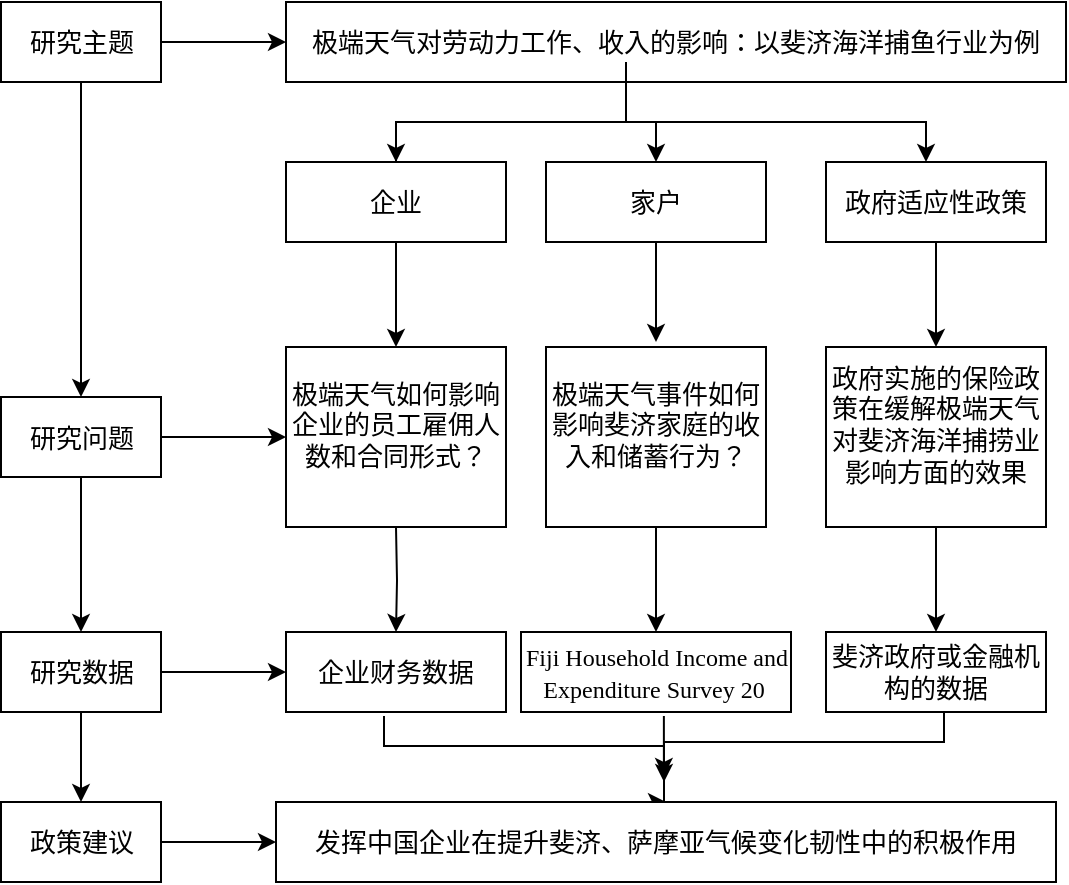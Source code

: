 <mxfile version="24.7.4">
  <diagram name="第 1 页" id="TJlREFRVbjQbi90u0qth">
    <mxGraphModel dx="794" dy="420" grid="1" gridSize="10" guides="1" tooltips="1" connect="1" arrows="1" fold="1" page="1" pageScale="1" pageWidth="827" pageHeight="1169" math="0" shadow="0">
      <root>
        <mxCell id="0" />
        <mxCell id="1" parent="0" />
        <mxCell id="6NIygA2UcwXDgmvHAig5-2" value="&lt;div&gt;极端天气对劳动力工作、收入的影响：以斐济海洋捕鱼行业为例&lt;/div&gt;" style="rounded=0;whiteSpace=wrap;html=1;fontFamily=宋体;fontSize=13;" parent="1" vertex="1">
          <mxGeometry x="380" y="40" width="390" height="40" as="geometry" />
        </mxCell>
        <mxCell id="39m7SFtXW_pnDy7DZffh-7" value="" style="edgeStyle=orthogonalEdgeStyle;rounded=0;orthogonalLoop=1;jettySize=auto;html=1;" edge="1" parent="1" source="6NIygA2UcwXDgmvHAig5-5" target="6NIygA2UcwXDgmvHAig5-24">
          <mxGeometry relative="1" as="geometry" />
        </mxCell>
        <mxCell id="6NIygA2UcwXDgmvHAig5-5" value="政府适应性政策" style="rounded=0;whiteSpace=wrap;html=1;fontFamily=宋体;fontSize=13;" parent="1" vertex="1">
          <mxGeometry x="650" y="120" width="110" height="40" as="geometry" />
        </mxCell>
        <mxCell id="6NIygA2UcwXDgmvHAig5-58" style="edgeStyle=orthogonalEdgeStyle;rounded=0;orthogonalLoop=1;jettySize=auto;html=1;fontFamily=宋体;fontSize=13;" parent="1" source="6NIygA2UcwXDgmvHAig5-10" edge="1">
          <mxGeometry relative="1" as="geometry">
            <mxPoint x="435.0" y="130" as="targetPoint" />
          </mxGeometry>
        </mxCell>
        <mxCell id="39m7SFtXW_pnDy7DZffh-3" value="" style="edgeStyle=orthogonalEdgeStyle;rounded=0;orthogonalLoop=1;jettySize=auto;html=1;" edge="1" parent="1" source="6NIygA2UcwXDgmvHAig5-10">
          <mxGeometry relative="1" as="geometry">
            <mxPoint x="435" y="212.5" as="targetPoint" />
          </mxGeometry>
        </mxCell>
        <mxCell id="6NIygA2UcwXDgmvHAig5-10" value="企业" style="rounded=0;whiteSpace=wrap;html=1;fontFamily=宋体;fontSize=13;" parent="1" vertex="1">
          <mxGeometry x="380" y="120" width="110" height="40" as="geometry" />
        </mxCell>
        <mxCell id="6NIygA2UcwXDgmvHAig5-88" style="edgeStyle=orthogonalEdgeStyle;rounded=0;orthogonalLoop=1;jettySize=auto;html=1;exitX=0.5;exitY=1;exitDx=0;exitDy=0;fontFamily=宋体;fontSize=13;" parent="1" edge="1">
          <mxGeometry relative="1" as="geometry">
            <mxPoint x="709.0" y="395" as="sourcePoint" />
            <Array as="points">
              <mxPoint x="709" y="410" />
              <mxPoint x="569" y="410" />
            </Array>
            <mxPoint x="570" y="440" as="targetPoint" />
          </mxGeometry>
        </mxCell>
        <mxCell id="6NIygA2UcwXDgmvHAig5-86" style="edgeStyle=orthogonalEdgeStyle;rounded=0;orthogonalLoop=1;jettySize=auto;html=1;exitX=0.5;exitY=1;exitDx=0;exitDy=0;fontFamily=宋体;fontSize=13;" parent="1" edge="1">
          <mxGeometry relative="1" as="geometry">
            <mxPoint x="429.0" y="397" as="sourcePoint" />
            <Array as="points">
              <mxPoint x="429" y="412" />
              <mxPoint x="569" y="412" />
            </Array>
            <mxPoint x="569" y="430" as="targetPoint" />
          </mxGeometry>
        </mxCell>
        <mxCell id="6NIygA2UcwXDgmvHAig5-63" value="" style="edgeStyle=orthogonalEdgeStyle;rounded=0;orthogonalLoop=1;jettySize=auto;html=1;fontFamily=宋体;fontSize=13;" parent="1" target="6NIygA2UcwXDgmvHAig5-50" edge="1">
          <mxGeometry relative="1" as="geometry">
            <mxPoint x="435" y="302.5" as="sourcePoint" />
          </mxGeometry>
        </mxCell>
        <mxCell id="39m7SFtXW_pnDy7DZffh-5" value="" style="edgeStyle=orthogonalEdgeStyle;rounded=0;orthogonalLoop=1;jettySize=auto;html=1;" edge="1" parent="1" source="6NIygA2UcwXDgmvHAig5-19" target="6NIygA2UcwXDgmvHAig5-49">
          <mxGeometry relative="1" as="geometry" />
        </mxCell>
        <mxCell id="6NIygA2UcwXDgmvHAig5-19" value="极端天气事件如何影响斐济家庭的收入和储蓄行为？&lt;br&gt;&lt;p style=&quot;margin-top: 0cm; margin-right: 0cm; margin-left: 22pt; text-align: justify; line-height: 150%; font-size: 13px;&quot; class=&quot;MsoListParagraph&quot;&gt;&lt;span style=&quot;font-size: 13px;&quot; lang=&quot;EN-US&quot;&gt;&lt;/span&gt;&lt;/p&gt;" style="rounded=0;whiteSpace=wrap;html=1;fontFamily=宋体;fontSize=13;" parent="1" vertex="1">
          <mxGeometry x="510" y="212.5" width="110" height="90" as="geometry" />
        </mxCell>
        <mxCell id="39m7SFtXW_pnDy7DZffh-6" value="" style="edgeStyle=orthogonalEdgeStyle;rounded=0;orthogonalLoop=1;jettySize=auto;html=1;" edge="1" parent="1" source="6NIygA2UcwXDgmvHAig5-24" target="6NIygA2UcwXDgmvHAig5-48">
          <mxGeometry relative="1" as="geometry" />
        </mxCell>
        <mxCell id="6NIygA2UcwXDgmvHAig5-24" value="政府实施的保险政策在缓解极端天气对斐济海洋捕捞业影响方面的效果&lt;br style=&quot;font-size: 13px;&quot;&gt;&lt;p class=&quot;MsoListParagraph&quot; style=&quot;margin-top: 0cm; margin-right: 0cm; margin-left: 22pt; line-height: 150%; font-size: 13px;&quot;&gt;&lt;span lang=&quot;EN-US&quot; style=&quot;font-size: 13px;&quot;&gt;&lt;/span&gt;&lt;/p&gt;" style="rounded=0;whiteSpace=wrap;html=1;align=center;fontFamily=宋体;fontSize=13;" parent="1" vertex="1">
          <mxGeometry x="650" y="212.5" width="110" height="90" as="geometry" />
        </mxCell>
        <mxCell id="6NIygA2UcwXDgmvHAig5-25" style="edgeStyle=orthogonalEdgeStyle;rounded=0;orthogonalLoop=1;jettySize=auto;html=1;exitX=0.5;exitY=1;exitDx=0;exitDy=0;fontFamily=宋体;fontSize=13;" parent="1" source="6NIygA2UcwXDgmvHAig5-10" target="6NIygA2UcwXDgmvHAig5-10" edge="1">
          <mxGeometry relative="1" as="geometry" />
        </mxCell>
        <mxCell id="6NIygA2UcwXDgmvHAig5-81" value="" style="edgeStyle=orthogonalEdgeStyle;curved=1;rounded=0;orthogonalLoop=1;jettySize=auto;html=1;fontFamily=宋体;fontSize=13;" parent="1" edge="1">
          <mxGeometry relative="1" as="geometry">
            <mxPoint x="568.941" y="397" as="sourcePoint" />
            <mxPoint x="568.941" y="427" as="targetPoint" />
          </mxGeometry>
        </mxCell>
        <mxCell id="39m7SFtXW_pnDy7DZffh-2" value="" style="edgeStyle=orthogonalEdgeStyle;rounded=0;orthogonalLoop=1;jettySize=auto;html=1;" edge="1" parent="1" source="6NIygA2UcwXDgmvHAig5-11">
          <mxGeometry relative="1" as="geometry">
            <mxPoint x="565" y="210" as="targetPoint" />
          </mxGeometry>
        </mxCell>
        <mxCell id="6NIygA2UcwXDgmvHAig5-11" value="家户" style="rounded=0;whiteSpace=wrap;html=1;fontFamily=宋体;fontSize=13;" parent="1" vertex="1">
          <mxGeometry x="510" y="120" width="110" height="40" as="geometry" />
        </mxCell>
        <mxCell id="6NIygA2UcwXDgmvHAig5-32" value="研究主题" style="rounded=0;whiteSpace=wrap;html=1;fontFamily=宋体;fontSize=13;" parent="1" vertex="1">
          <mxGeometry x="237.5" y="40" width="80" height="40" as="geometry" />
        </mxCell>
        <mxCell id="6NIygA2UcwXDgmvHAig5-34" value="" style="endArrow=classic;html=1;rounded=0;exitX=1;exitY=0.5;exitDx=0;exitDy=0;entryX=0;entryY=0.5;entryDx=0;entryDy=0;fontFamily=宋体;fontSize=13;" parent="1" source="6NIygA2UcwXDgmvHAig5-32" target="6NIygA2UcwXDgmvHAig5-2" edge="1">
          <mxGeometry width="50" height="50" relative="1" as="geometry">
            <mxPoint x="600" y="230" as="sourcePoint" />
            <mxPoint x="650" y="180" as="targetPoint" />
          </mxGeometry>
        </mxCell>
        <mxCell id="6NIygA2UcwXDgmvHAig5-39" value="" style="edgeStyle=orthogonalEdgeStyle;rounded=0;orthogonalLoop=1;jettySize=auto;html=1;fontFamily=宋体;fontSize=13;" parent="1" source="6NIygA2UcwXDgmvHAig5-35" target="6NIygA2UcwXDgmvHAig5-36" edge="1">
          <mxGeometry relative="1" as="geometry" />
        </mxCell>
        <mxCell id="6NIygA2UcwXDgmvHAig5-62" value="" style="edgeStyle=orthogonalEdgeStyle;rounded=0;orthogonalLoop=1;jettySize=auto;html=1;fontFamily=宋体;fontSize=13;" parent="1" source="6NIygA2UcwXDgmvHAig5-35" edge="1">
          <mxGeometry relative="1" as="geometry">
            <mxPoint x="380" y="257.5" as="targetPoint" />
          </mxGeometry>
        </mxCell>
        <mxCell id="6NIygA2UcwXDgmvHAig5-35" value="研究问题" style="rounded=0;whiteSpace=wrap;html=1;fontFamily=宋体;fontSize=13;" parent="1" vertex="1">
          <mxGeometry x="237.5" y="237.5" width="80" height="40" as="geometry" />
        </mxCell>
        <mxCell id="6NIygA2UcwXDgmvHAig5-40" value="" style="edgeStyle=orthogonalEdgeStyle;rounded=0;orthogonalLoop=1;jettySize=auto;html=1;fontFamily=宋体;fontSize=13;" parent="1" source="6NIygA2UcwXDgmvHAig5-36" target="6NIygA2UcwXDgmvHAig5-37" edge="1">
          <mxGeometry relative="1" as="geometry" />
        </mxCell>
        <mxCell id="6NIygA2UcwXDgmvHAig5-76" value="" style="edgeStyle=orthogonalEdgeStyle;curved=1;rounded=0;orthogonalLoop=1;jettySize=auto;html=1;fontFamily=宋体;fontSize=13;" parent="1" source="6NIygA2UcwXDgmvHAig5-36" target="6NIygA2UcwXDgmvHAig5-50" edge="1">
          <mxGeometry relative="1" as="geometry" />
        </mxCell>
        <mxCell id="6NIygA2UcwXDgmvHAig5-36" value="研究数据" style="rounded=0;whiteSpace=wrap;html=1;fontFamily=宋体;fontSize=13;" parent="1" vertex="1">
          <mxGeometry x="237.5" y="355" width="80" height="40" as="geometry" />
        </mxCell>
        <mxCell id="6NIygA2UcwXDgmvHAig5-84" value="" style="edgeStyle=orthogonalEdgeStyle;curved=1;rounded=0;orthogonalLoop=1;jettySize=auto;html=1;fontFamily=宋体;fontSize=13;" parent="1" source="6NIygA2UcwXDgmvHAig5-37" target="6NIygA2UcwXDgmvHAig5-82" edge="1">
          <mxGeometry relative="1" as="geometry" />
        </mxCell>
        <mxCell id="6NIygA2UcwXDgmvHAig5-37" value="政策建议" style="rounded=0;whiteSpace=wrap;html=1;fontFamily=宋体;fontSize=13;" parent="1" vertex="1">
          <mxGeometry x="237.5" y="440" width="80" height="40" as="geometry" />
        </mxCell>
        <mxCell id="6NIygA2UcwXDgmvHAig5-38" value="" style="endArrow=classic;html=1;rounded=0;exitX=0.5;exitY=1;exitDx=0;exitDy=0;entryX=0.5;entryY=0;entryDx=0;entryDy=0;fontFamily=宋体;fontSize=13;" parent="1" source="6NIygA2UcwXDgmvHAig5-32" target="6NIygA2UcwXDgmvHAig5-35" edge="1">
          <mxGeometry width="50" height="50" relative="1" as="geometry">
            <mxPoint x="600" y="230" as="sourcePoint" />
            <mxPoint x="650" y="180" as="targetPoint" />
          </mxGeometry>
        </mxCell>
        <mxCell id="6NIygA2UcwXDgmvHAig5-45" value="" style="endArrow=classic;html=1;rounded=0;exitX=0.5;exitY=1;exitDx=0;exitDy=0;entryX=0.5;entryY=0;entryDx=0;entryDy=0;edgeStyle=orthogonalEdgeStyle;fontFamily=宋体;fontSize=13;" parent="1" source="6NIygA2UcwXDgmvHAig5-2" target="6NIygA2UcwXDgmvHAig5-10" edge="1">
          <mxGeometry width="50" height="50" relative="1" as="geometry">
            <mxPoint x="585" y="90" as="sourcePoint" />
            <mxPoint x="585" y="140" as="targetPoint" />
            <Array as="points">
              <mxPoint x="550" y="80" />
              <mxPoint x="550" y="100" />
              <mxPoint x="435" y="100" />
            </Array>
          </mxGeometry>
        </mxCell>
        <mxCell id="6NIygA2UcwXDgmvHAig5-46" value="" style="endArrow=classic;html=1;rounded=0;exitX=0.5;exitY=1;exitDx=0;exitDy=0;entryX=0.5;entryY=0;entryDx=0;entryDy=0;edgeStyle=orthogonalEdgeStyle;fontFamily=宋体;fontSize=13;" parent="1" source="6NIygA2UcwXDgmvHAig5-2" target="6NIygA2UcwXDgmvHAig5-11" edge="1">
          <mxGeometry width="50" height="50" relative="1" as="geometry">
            <mxPoint x="585" y="90" as="sourcePoint" />
            <mxPoint x="445" y="140" as="targetPoint" />
            <Array as="points">
              <mxPoint x="550" y="80" />
              <mxPoint x="550" y="100" />
              <mxPoint x="565" y="100" />
            </Array>
          </mxGeometry>
        </mxCell>
        <mxCell id="6NIygA2UcwXDgmvHAig5-48" value="斐济政府或金融机构的数据" style="rounded=0;whiteSpace=wrap;html=1;fontFamily=宋体;fontSize=13;" parent="1" vertex="1">
          <mxGeometry x="650" y="355" width="110" height="40" as="geometry" />
        </mxCell>
        <mxCell id="6NIygA2UcwXDgmvHAig5-49" value="&lt;font style=&quot;font-size: 12px;&quot; face=&quot;Times New Roman&quot;&gt;Fiji Household Income and Expenditure Survey 20&amp;nbsp;&lt;/font&gt;" style="rounded=0;whiteSpace=wrap;html=1;fontFamily=宋体;fontSize=13;" parent="1" vertex="1">
          <mxGeometry x="497.5" y="355" width="135" height="40" as="geometry" />
        </mxCell>
        <mxCell id="6NIygA2UcwXDgmvHAig5-50" value="企业财务数据" style="rounded=0;whiteSpace=wrap;html=1;fontFamily=宋体;fontSize=13;" parent="1" vertex="1">
          <mxGeometry x="380" y="355" width="110" height="40" as="geometry" />
        </mxCell>
        <mxCell id="6NIygA2UcwXDgmvHAig5-82" value="发挥中国企业在提升斐济、萨摩亚气候变化韧性中的积极作用" style="whiteSpace=wrap;html=1;rounded=0;fontFamily=宋体;fontSize=13;" parent="1" vertex="1">
          <mxGeometry x="375" y="440" width="390" height="40" as="geometry" />
        </mxCell>
        <mxCell id="39m7SFtXW_pnDy7DZffh-1" value="" style="endArrow=classic;html=1;rounded=0;edgeStyle=orthogonalEdgeStyle;fontFamily=宋体;fontSize=13;" edge="1" parent="1">
          <mxGeometry width="50" height="50" relative="1" as="geometry">
            <mxPoint x="550" y="70" as="sourcePoint" />
            <mxPoint x="700" y="120" as="targetPoint" />
            <Array as="points">
              <mxPoint x="550" y="100" />
              <mxPoint x="700" y="100" />
            </Array>
          </mxGeometry>
        </mxCell>
        <mxCell id="39m7SFtXW_pnDy7DZffh-4" value="极端天气如何影响企业的员工雇佣人数和合同形式？&lt;br&gt;&lt;p style=&quot;margin-top: 0cm; margin-right: 0cm; margin-left: 22pt; text-align: justify; line-height: 150%; font-size: 13px;&quot; class=&quot;MsoListParagraph&quot;&gt;&lt;span style=&quot;font-size: 13px;&quot; lang=&quot;EN-US&quot;&gt;&lt;/span&gt;&lt;/p&gt;" style="rounded=0;whiteSpace=wrap;html=1;fontFamily=宋体;fontSize=13;" vertex="1" parent="1">
          <mxGeometry x="380" y="212.5" width="110" height="90" as="geometry" />
        </mxCell>
      </root>
    </mxGraphModel>
  </diagram>
</mxfile>
